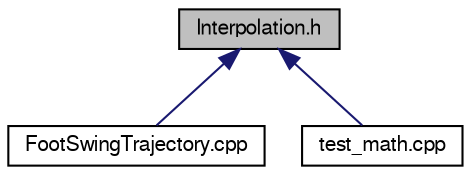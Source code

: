 digraph "Interpolation.h"
{
  edge [fontname="FreeSans",fontsize="10",labelfontname="FreeSans",labelfontsize="10"];
  node [fontname="FreeSans",fontsize="10",shape=record];
  Node1 [label="Interpolation.h",height=0.2,width=0.4,color="black", fillcolor="grey75", style="filled", fontcolor="black"];
  Node1 -> Node2 [dir="back",color="midnightblue",fontsize="10",style="solid",fontname="FreeSans"];
  Node2 [label="FootSwingTrajectory.cpp",height=0.2,width=0.4,color="black", fillcolor="white", style="filled",URL="$dc/dff/_foot_swing_trajectory_8cpp.html"];
  Node1 -> Node3 [dir="back",color="midnightblue",fontsize="10",style="solid",fontname="FreeSans"];
  Node3 [label="test_math.cpp",height=0.2,width=0.4,color="black", fillcolor="white", style="filled",URL="$dc/dc8/test__math_8cpp.html",tooltip="Test math functions. "];
}
